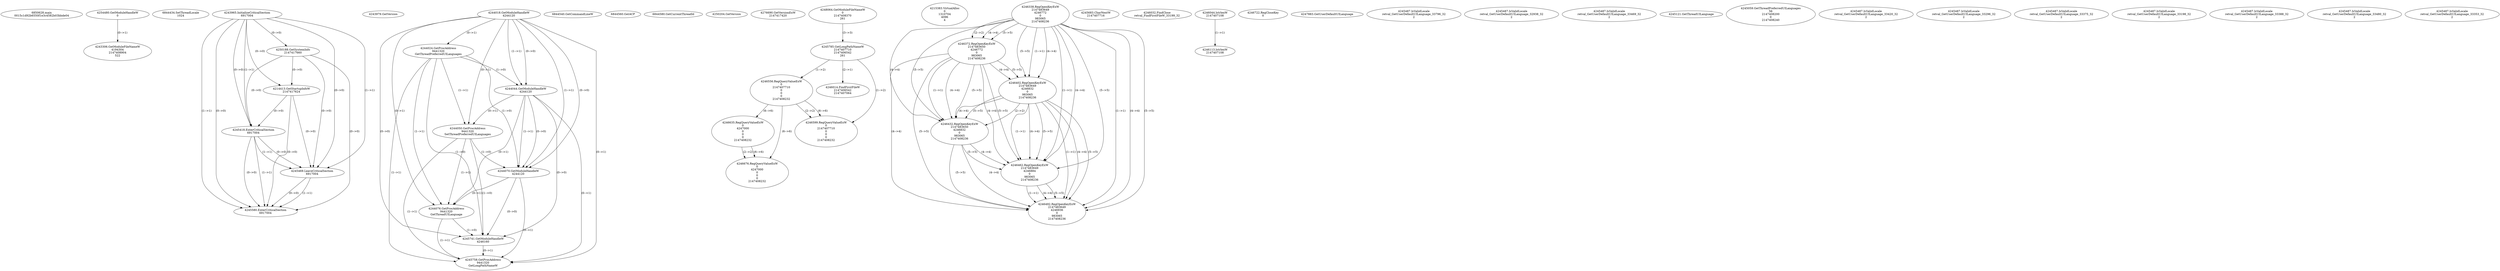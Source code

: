 // Global SCDG with merge call
digraph {
	0 [label="6850628.main
0015c1d92b6550f1e3c4582b03bbde04"]
	1 [label="4254480.GetModuleHandleW
0"]
	2 [label="6844434.SetThreadLocale
1024"]
	3 [label="4243965.InitializeCriticalSection
6917004"]
	4 [label="4243979.GetVersion
"]
	5 [label="4244018.GetModuleHandleW
4244120"]
	6 [label="4244024.GetProcAddress
9441320
GetThreadPreferredUILanguages"]
	5 -> 6 [label="(0-->1)"]
	7 [label="4244044.GetModuleHandleW
4244120"]
	5 -> 7 [label="(1-->1)"]
	5 -> 7 [label="(0-->0)"]
	6 -> 7 [label="(1-->0)"]
	8 [label="4244050.GetProcAddress
9441320
SetThreadPreferredUILanguages"]
	5 -> 8 [label="(0-->1)"]
	6 -> 8 [label="(1-->1)"]
	7 -> 8 [label="(0-->1)"]
	9 [label="4244070.GetModuleHandleW
4244120"]
	5 -> 9 [label="(1-->1)"]
	7 -> 9 [label="(1-->1)"]
	5 -> 9 [label="(0-->0)"]
	6 -> 9 [label="(1-->0)"]
	7 -> 9 [label="(0-->0)"]
	8 -> 9 [label="(1-->0)"]
	10 [label="4244076.GetProcAddress
9441320
GetThreadUILanguage"]
	5 -> 10 [label="(0-->1)"]
	6 -> 10 [label="(1-->1)"]
	7 -> 10 [label="(0-->1)"]
	8 -> 10 [label="(1-->1)"]
	9 -> 10 [label="(0-->1)"]
	11 [label="4250188.GetSystemInfo
2147417660"]
	3 -> 11 [label="(0-->0)"]
	12 [label="6844540.GetCommandLineW
"]
	13 [label="4214413.GetStartupInfoW
2147417624"]
	3 -> 13 [label="(0-->0)"]
	11 -> 13 [label="(0-->0)"]
	14 [label="6844560.GetACP
"]
	15 [label="6844580.GetCurrentThreadId
"]
	16 [label="4250204.GetVersion
"]
	17 [label="4276690.GetVersionExW
2147417420"]
	18 [label="4243306.GetModuleFileNameW
4194304
2147408904
522"]
	1 -> 18 [label="(0-->1)"]
	19 [label="4248064.GetModuleFileNameW
0
2147408370
261"]
	20 [label="4215383.VirtualAlloc
0
1310704
4096
4"]
	21 [label="4246338.RegOpenKeyExW
2147483649
4246772
0
983065
2147408236"]
	22 [label="4246372.RegOpenKeyExW
2147483650
4246772
0
983065
2147408236"]
	21 -> 22 [label="(2-->2)"]
	21 -> 22 [label="(4-->4)"]
	21 -> 22 [label="(5-->5)"]
	23 [label="4246402.RegOpenKeyExW
2147483649
4246832
0
983065
2147408236"]
	21 -> 23 [label="(1-->1)"]
	21 -> 23 [label="(4-->4)"]
	22 -> 23 [label="(4-->4)"]
	21 -> 23 [label="(5-->5)"]
	22 -> 23 [label="(5-->5)"]
	24 [label="4246432.RegOpenKeyExW
2147483650
4246832
0
983065
2147408236"]
	22 -> 24 [label="(1-->1)"]
	23 -> 24 [label="(2-->2)"]
	21 -> 24 [label="(4-->4)"]
	22 -> 24 [label="(4-->4)"]
	23 -> 24 [label="(4-->4)"]
	21 -> 24 [label="(5-->5)"]
	22 -> 24 [label="(5-->5)"]
	23 -> 24 [label="(5-->5)"]
	25 [label="4245741.GetModuleHandleW
4246160"]
	5 -> 25 [label="(0-->0)"]
	6 -> 25 [label="(1-->0)"]
	7 -> 25 [label="(0-->0)"]
	8 -> 25 [label="(1-->0)"]
	9 -> 25 [label="(0-->0)"]
	10 -> 25 [label="(1-->0)"]
	26 [label="4245758.GetProcAddress
9441320
GetLongPathNameW"]
	5 -> 26 [label="(0-->1)"]
	6 -> 26 [label="(1-->1)"]
	7 -> 26 [label="(0-->1)"]
	8 -> 26 [label="(1-->1)"]
	9 -> 26 [label="(0-->1)"]
	10 -> 26 [label="(1-->1)"]
	25 -> 26 [label="(0-->1)"]
	27 [label="4245785.GetLongPathNameW
2147407710
2147406542
261"]
	19 -> 27 [label="(3-->3)"]
	28 [label="4246556.RegQueryValueExW
0
2147407710
0
0
0
2147408232"]
	27 -> 28 [label="(1-->2)"]
	29 [label="4246635.RegQueryValueExW
0
4247000
0
0
0
2147408232"]
	28 -> 29 [label="(6-->6)"]
	30 [label="4245683.CharNextW
2147407716"]
	31 [label="4246014.FindFirstFileW
2147406542
2147407064"]
	27 -> 31 [label="(2-->1)"]
	32 [label="4246032.FindClose
retval_FindFirstFileW_33199_32"]
	33 [label="4246044.lstrlenW
2147407108"]
	34 [label="4246113.lstrlenW
2147407108"]
	33 -> 34 [label="(1-->1)"]
	35 [label="4246462.RegOpenKeyExW
2147483649
4246884
0
983065
2147408236"]
	21 -> 35 [label="(1-->1)"]
	23 -> 35 [label="(1-->1)"]
	21 -> 35 [label="(4-->4)"]
	22 -> 35 [label="(4-->4)"]
	23 -> 35 [label="(4-->4)"]
	24 -> 35 [label="(4-->4)"]
	21 -> 35 [label="(5-->5)"]
	22 -> 35 [label="(5-->5)"]
	23 -> 35 [label="(5-->5)"]
	24 -> 35 [label="(5-->5)"]
	36 [label="4246676.RegQueryValueExW
0
4247000
0
0
0
2147408232"]
	29 -> 36 [label="(2-->2)"]
	28 -> 36 [label="(6-->6)"]
	29 -> 36 [label="(6-->6)"]
	37 [label="4246722.RegCloseKey
0"]
	38 [label="4247883.GetUserDefaultUILanguage
"]
	39 [label="4245418.EnterCriticalSection
6917004"]
	3 -> 39 [label="(1-->1)"]
	3 -> 39 [label="(0-->0)"]
	11 -> 39 [label="(0-->0)"]
	13 -> 39 [label="(0-->0)"]
	40 [label="4245469.LeaveCriticalSection
6917004"]
	3 -> 40 [label="(1-->1)"]
	39 -> 40 [label="(1-->1)"]
	3 -> 40 [label="(0-->0)"]
	11 -> 40 [label="(0-->0)"]
	13 -> 40 [label="(0-->0)"]
	39 -> 40 [label="(0-->0)"]
	41 [label="4245487.IsValidLocale
retval_GetUserDefaultUILanguage_33796_32
2"]
	42 [label="4245580.EnterCriticalSection
6917004"]
	3 -> 42 [label="(1-->1)"]
	39 -> 42 [label="(1-->1)"]
	40 -> 42 [label="(1-->1)"]
	3 -> 42 [label="(0-->0)"]
	11 -> 42 [label="(0-->0)"]
	13 -> 42 [label="(0-->0)"]
	39 -> 42 [label="(0-->0)"]
	40 -> 42 [label="(0-->0)"]
	43 [label="4245487.IsValidLocale
retval_GetUserDefaultUILanguage_32938_32
2"]
	44 [label="4245487.IsValidLocale
retval_GetUserDefaultUILanguage_33469_32
2"]
	45 [label="4245121.GetThreadUILanguage
"]
	46 [label="4245059.GetThreadPreferredUILanguages
56
2147408200
0
2147408240"]
	47 [label="4246599.RegQueryValueExW
0
2147407710
0
0
0
2147408232"]
	27 -> 47 [label="(1-->2)"]
	28 -> 47 [label="(2-->2)"]
	28 -> 47 [label="(6-->6)"]
	48 [label="4245487.IsValidLocale
retval_GetUserDefaultUILanguage_33420_32
2"]
	49 [label="4245487.IsValidLocale
retval_GetUserDefaultUILanguage_33296_32
2"]
	50 [label="4245487.IsValidLocale
retval_GetUserDefaultUILanguage_33375_32
2"]
	51 [label="4246492.RegOpenKeyExW
2147483649
4246936
0
983065
2147408236"]
	21 -> 51 [label="(1-->1)"]
	23 -> 51 [label="(1-->1)"]
	35 -> 51 [label="(1-->1)"]
	21 -> 51 [label="(4-->4)"]
	22 -> 51 [label="(4-->4)"]
	23 -> 51 [label="(4-->4)"]
	24 -> 51 [label="(4-->4)"]
	35 -> 51 [label="(4-->4)"]
	21 -> 51 [label="(5-->5)"]
	22 -> 51 [label="(5-->5)"]
	23 -> 51 [label="(5-->5)"]
	24 -> 51 [label="(5-->5)"]
	35 -> 51 [label="(5-->5)"]
	52 [label="4245487.IsValidLocale
retval_GetUserDefaultUILanguage_33198_32
2"]
	53 [label="4245487.IsValidLocale
retval_GetUserDefaultUILanguage_33388_32
2"]
	54 [label="4245487.IsValidLocale
retval_GetUserDefaultUILanguage_33480_32
2"]
	55 [label="4245487.IsValidLocale
retval_GetUserDefaultUILanguage_33353_32
2"]
}
